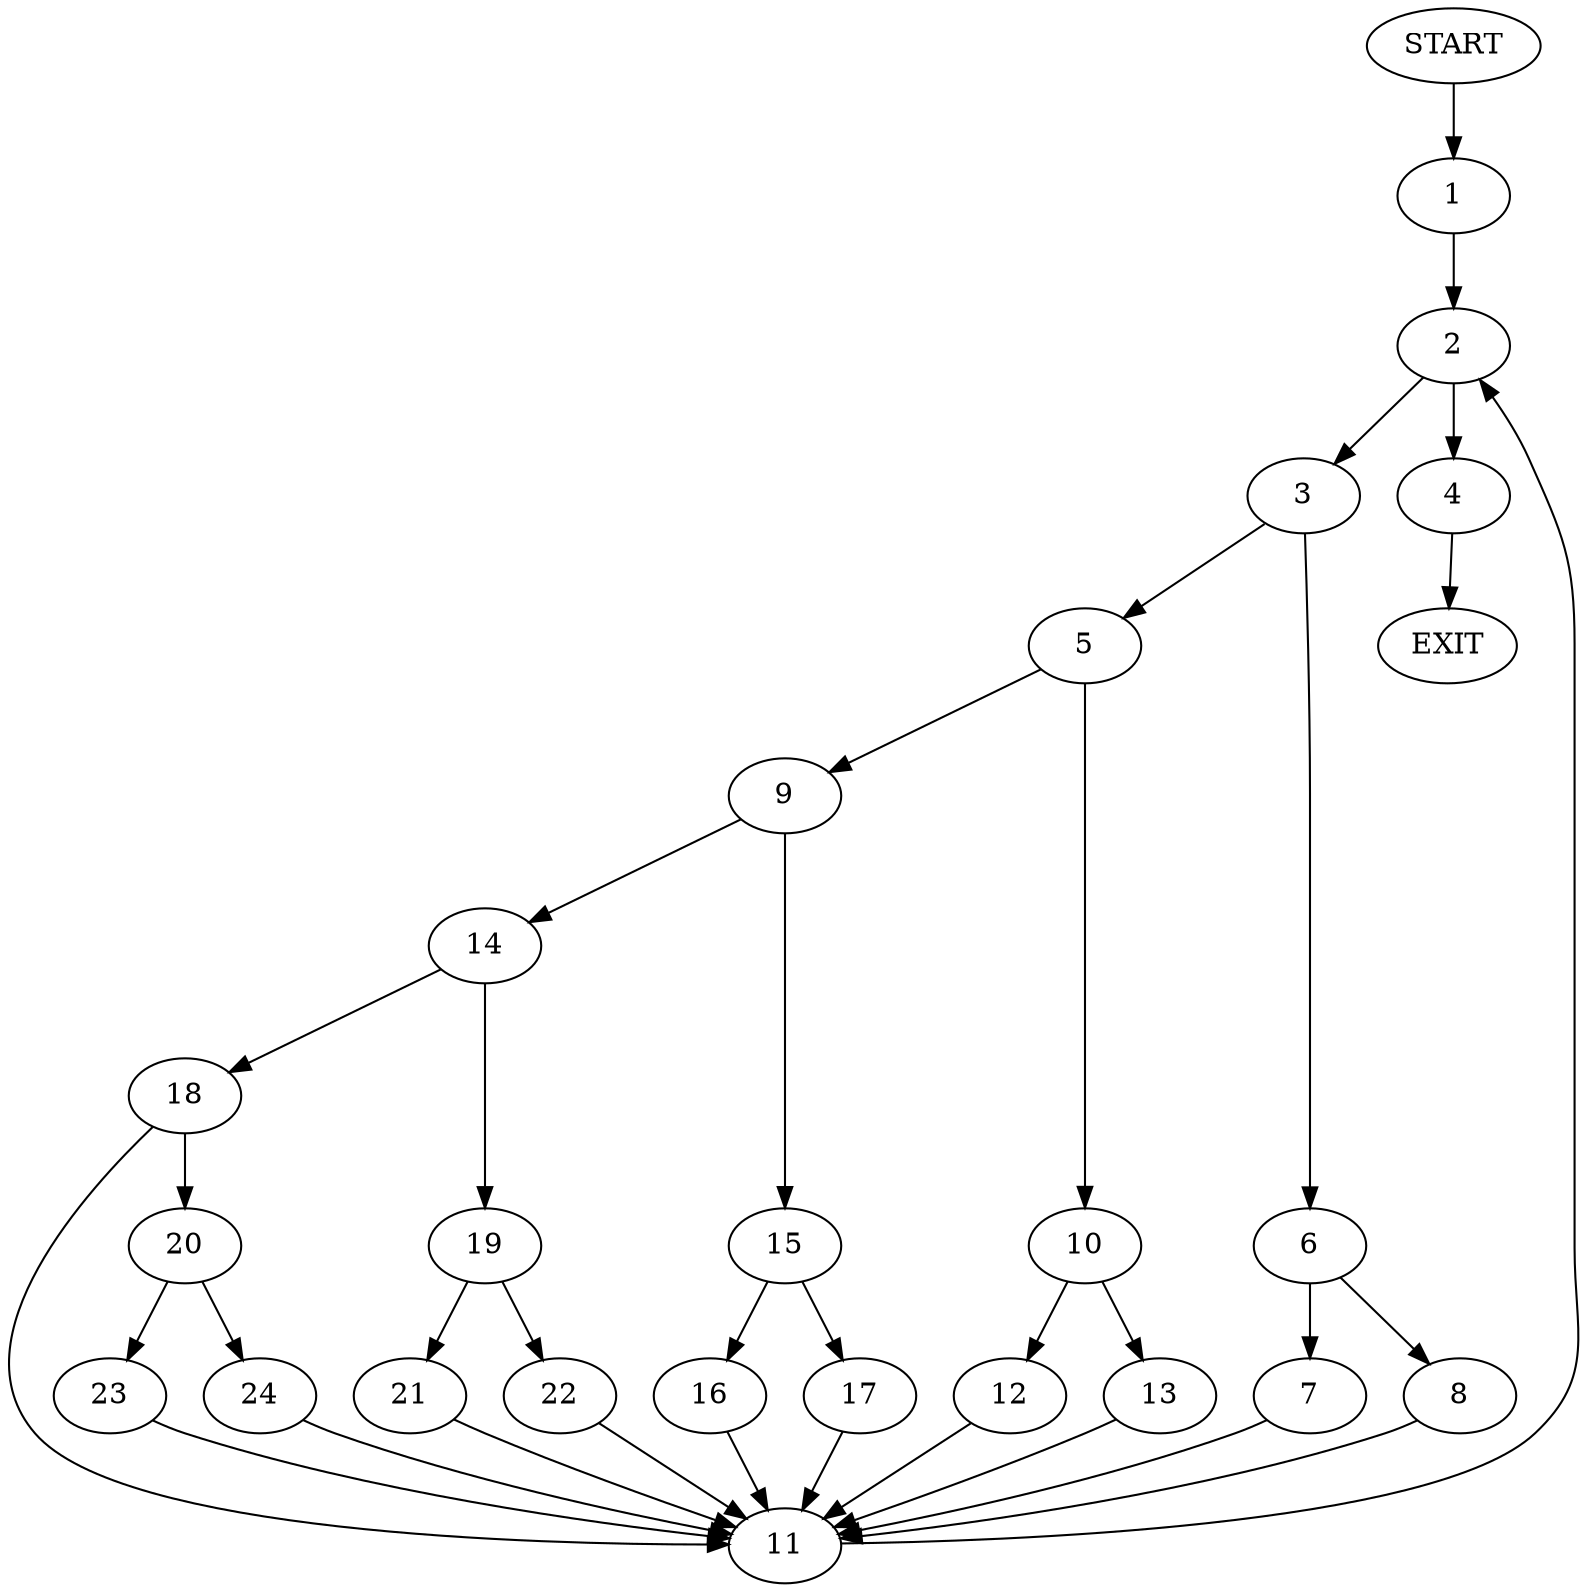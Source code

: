 digraph {
0 [label="START"]
25 [label="EXIT"]
0 -> 1
1 -> 2
2 -> 3
2 -> 4
4 -> 25
3 -> 5
3 -> 6
6 -> 7
6 -> 8
5 -> 9
5 -> 10
8 -> 11
7 -> 11
11 -> 2
10 -> 12
10 -> 13
9 -> 14
9 -> 15
13 -> 11
12 -> 11
15 -> 16
15 -> 17
14 -> 18
14 -> 19
17 -> 11
16 -> 11
18 -> 20
18 -> 11
19 -> 21
19 -> 22
22 -> 11
21 -> 11
20 -> 23
20 -> 24
23 -> 11
24 -> 11
}
